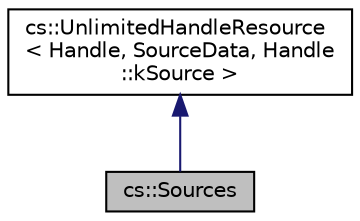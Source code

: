 digraph "cs::Sources"
{
  edge [fontname="Helvetica",fontsize="10",labelfontname="Helvetica",labelfontsize="10"];
  node [fontname="Helvetica",fontsize="10",shape=record];
  Node1 [label="cs::Sources",height=0.2,width=0.4,color="black", fillcolor="grey75", style="filled", fontcolor="black"];
  Node2 -> Node1 [dir="back",color="midnightblue",fontsize="10",style="solid",fontname="Helvetica"];
  Node2 [label="cs::UnlimitedHandleResource\l\< Handle, SourceData, Handle\l::kSource \>",height=0.2,width=0.4,color="black", fillcolor="white", style="filled",URL="$classcs_1_1UnlimitedHandleResource.html"];
}

